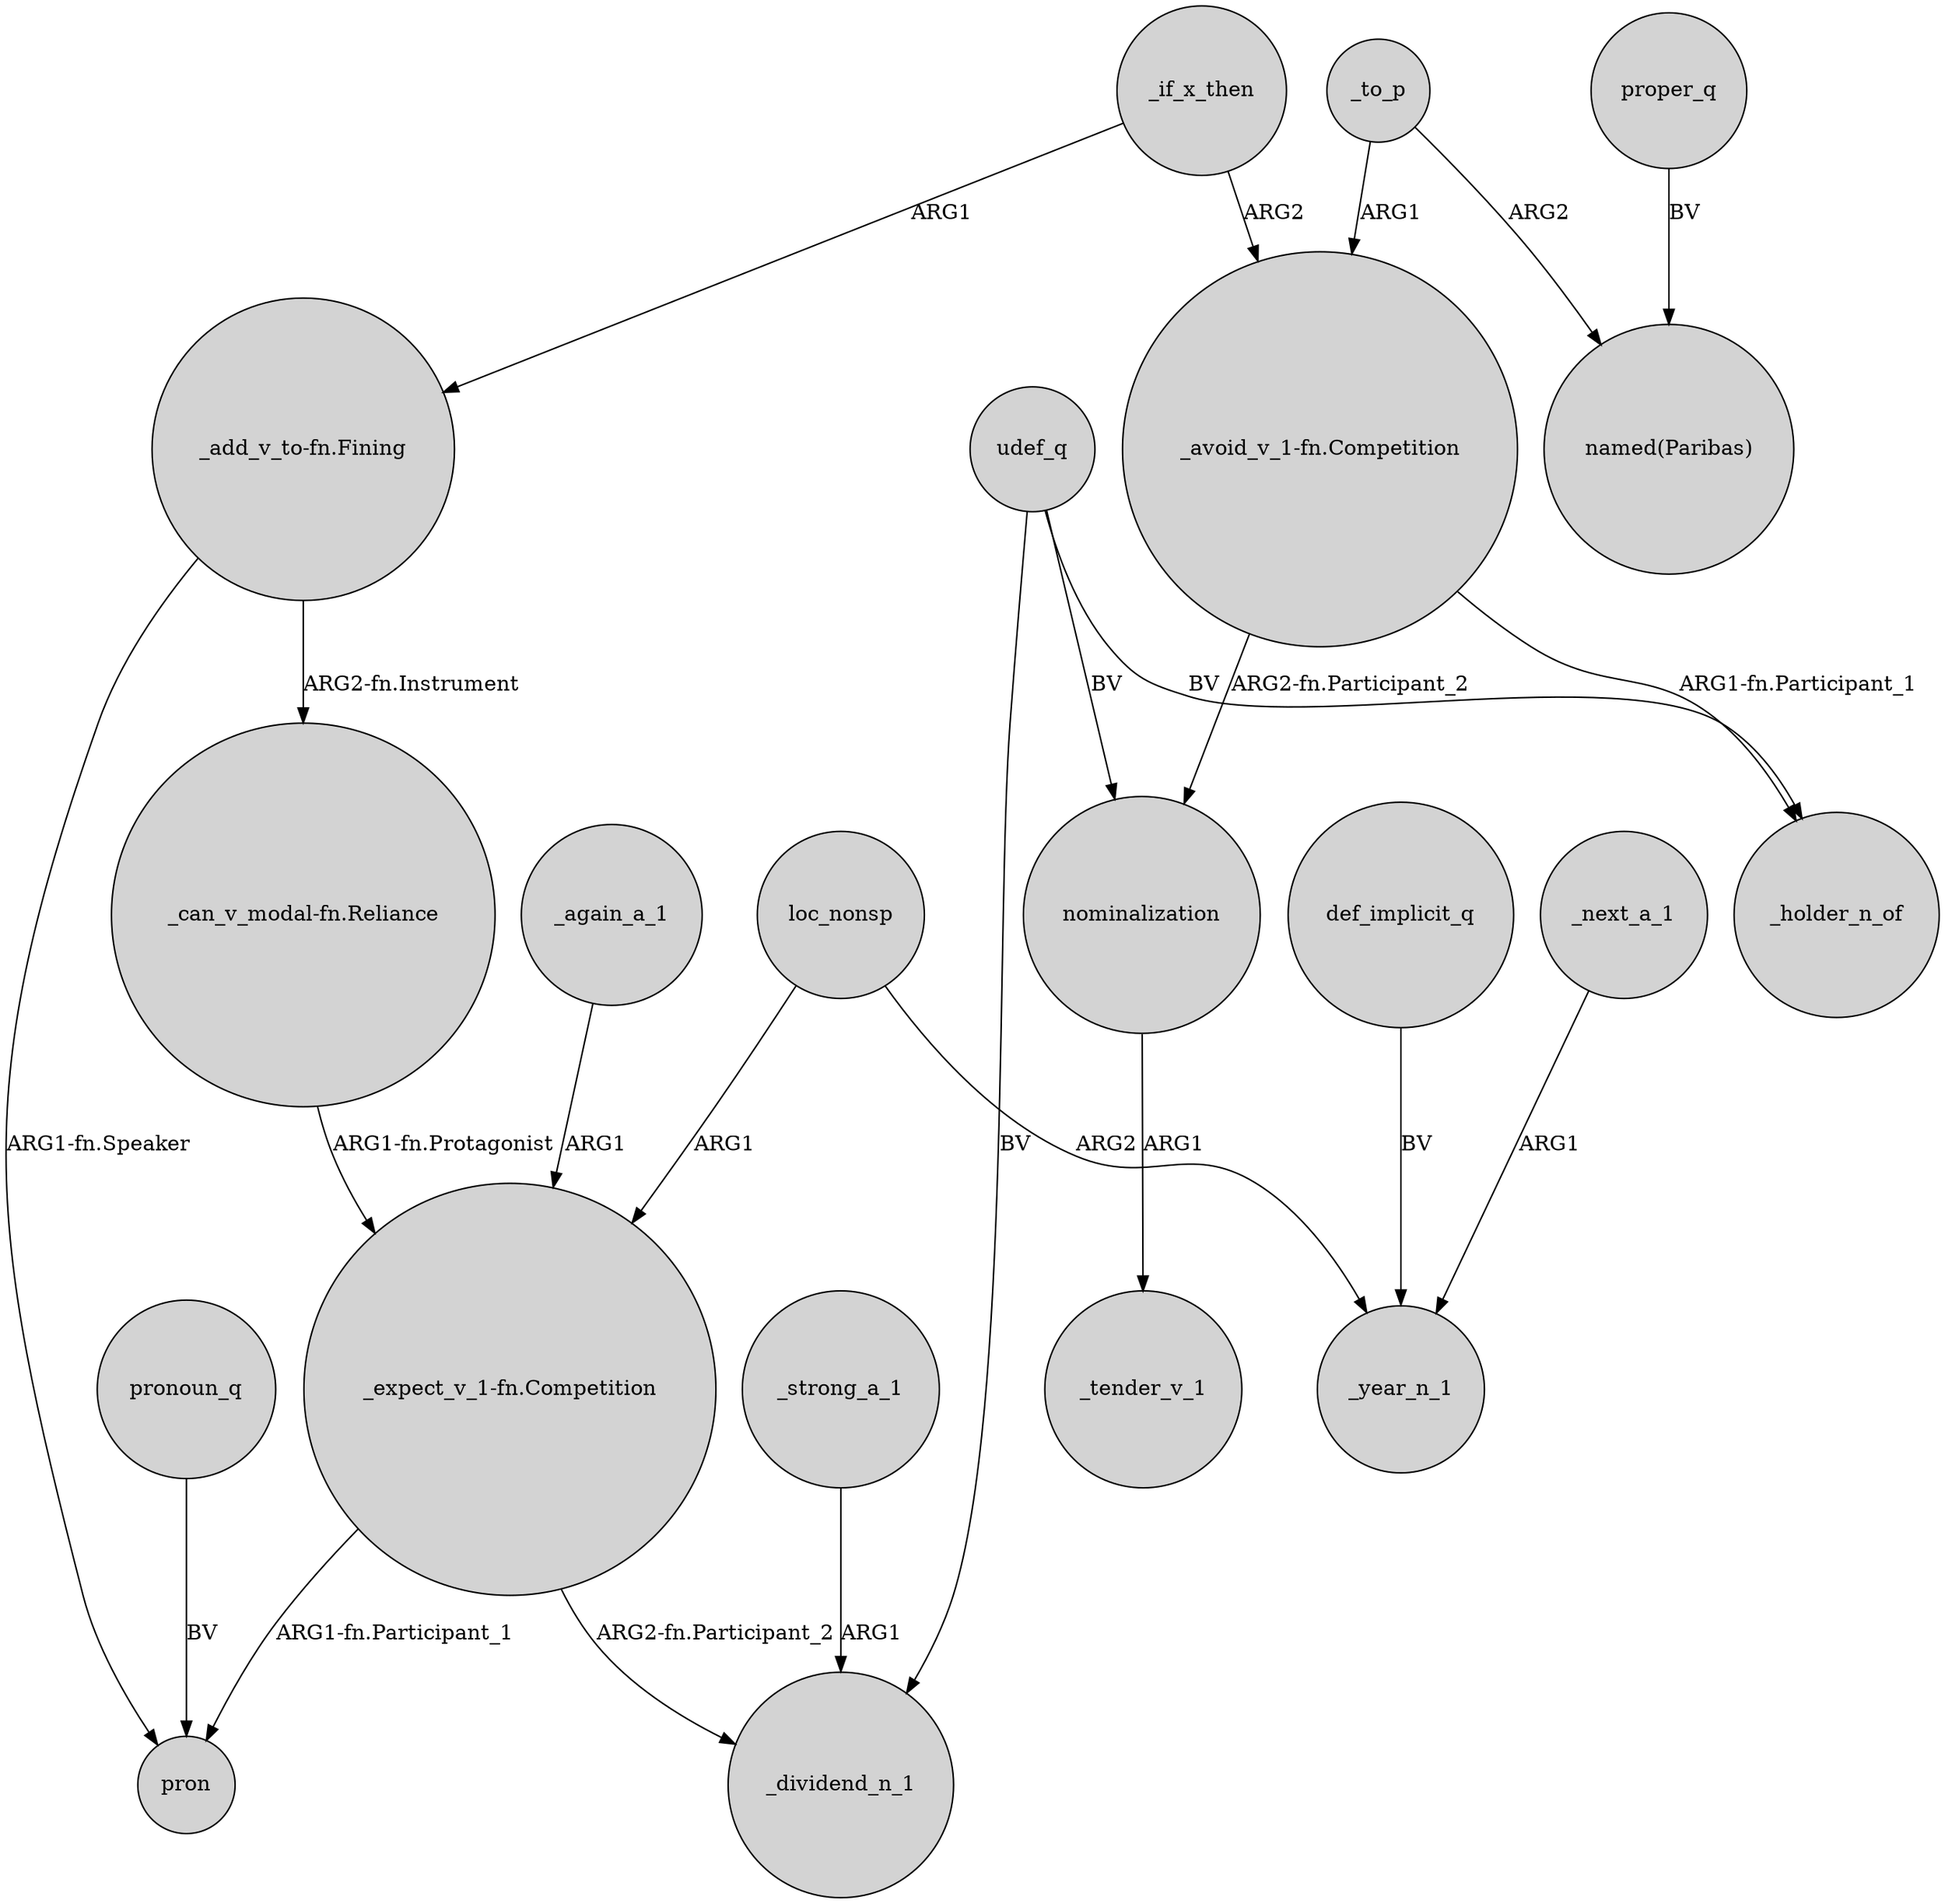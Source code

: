 digraph {
	node [shape=circle style=filled]
	"_avoid_v_1-fn.Competition" -> _holder_n_of [label="ARG1-fn.Participant_1"]
	udef_q -> _dividend_n_1 [label=BV]
	"_expect_v_1-fn.Competition" -> _dividend_n_1 [label="ARG2-fn.Participant_2"]
	def_implicit_q -> _year_n_1 [label=BV]
	loc_nonsp -> "_expect_v_1-fn.Competition" [label=ARG1]
	proper_q -> "named(Paribas)" [label=BV]
	udef_q -> nominalization [label=BV]
	"_add_v_to-fn.Fining" -> "_can_v_modal-fn.Reliance" [label="ARG2-fn.Instrument"]
	_strong_a_1 -> _dividend_n_1 [label=ARG1]
	_again_a_1 -> "_expect_v_1-fn.Competition" [label=ARG1]
	loc_nonsp -> _year_n_1 [label=ARG2]
	pronoun_q -> pron [label=BV]
	"_expect_v_1-fn.Competition" -> pron [label="ARG1-fn.Participant_1"]
	_if_x_then -> "_avoid_v_1-fn.Competition" [label=ARG2]
	_to_p -> "_avoid_v_1-fn.Competition" [label=ARG1]
	"_avoid_v_1-fn.Competition" -> nominalization [label="ARG2-fn.Participant_2"]
	udef_q -> _holder_n_of [label=BV]
	"_can_v_modal-fn.Reliance" -> "_expect_v_1-fn.Competition" [label="ARG1-fn.Protagonist"]
	_to_p -> "named(Paribas)" [label=ARG2]
	nominalization -> _tender_v_1 [label=ARG1]
	"_add_v_to-fn.Fining" -> pron [label="ARG1-fn.Speaker"]
	_next_a_1 -> _year_n_1 [label=ARG1]
	_if_x_then -> "_add_v_to-fn.Fining" [label=ARG1]
}
